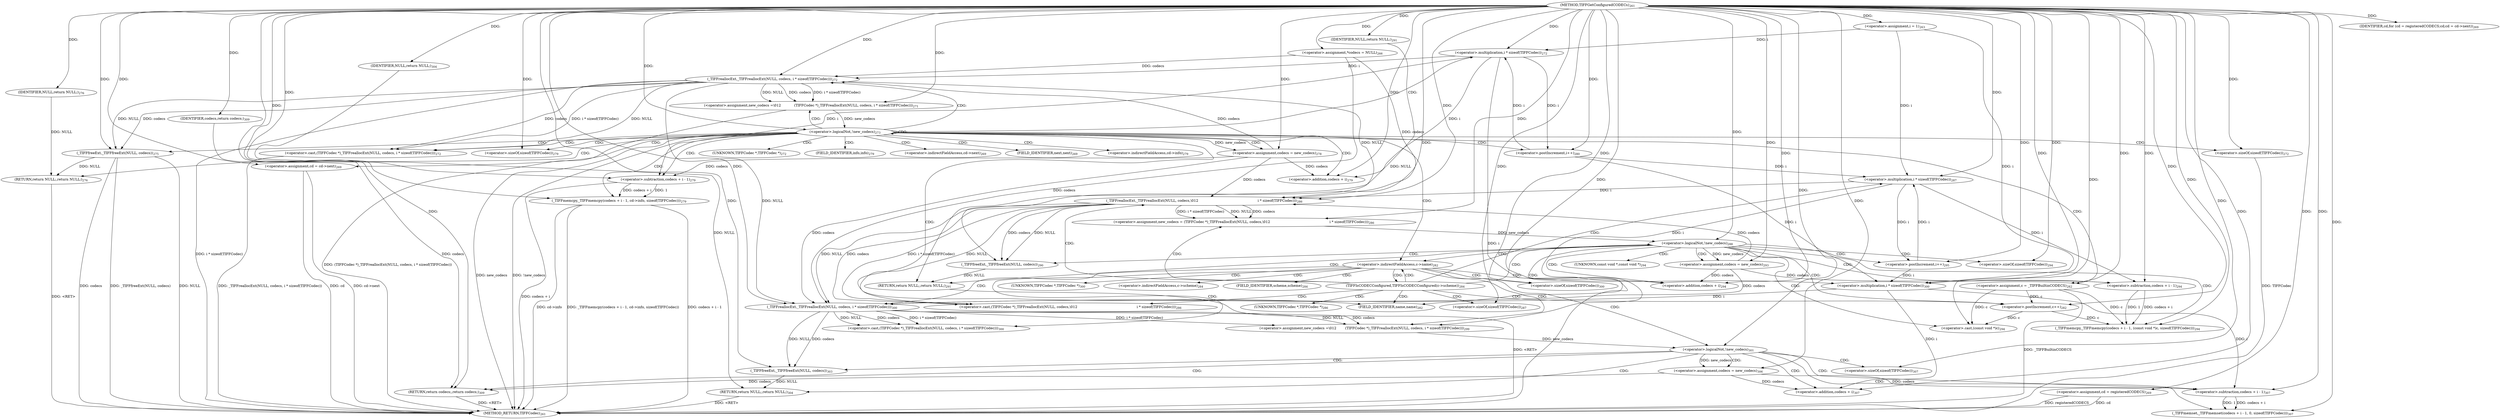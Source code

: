 digraph "TIFFGetConfiguredCODECs" {  
"2289" [label = <(METHOD,TIFFGetConfiguredCODECs)<SUB>261</SUB>> ]
"2437" [label = <(METHOD_RETURN,TIFFCodec)<SUB>261</SUB>> ]
"2292" [label = <(&lt;operator&gt;.assignment,i = 1)<SUB>263</SUB>> ]
"2298" [label = <(&lt;operator&gt;.assignment,*codecs = NULL)<SUB>266</SUB>> ]
"2403" [label = <(&lt;operator&gt;.assignment,new_codecs =\012        (TIFFCodec *)_TIFFreallocExt(NULL, codecs, i * sizeof(TIFFCodec)))<SUB>299</SUB>> ]
"2423" [label = <(&lt;operator&gt;.assignment,codecs = new_codecs)<SUB>306</SUB>> ]
"2426" [label = <(_TIFFmemset,_TIFFmemset(codecs + i - 1, 0, sizeof(TIFFCodec)))<SUB>307</SUB>> ]
"2435" [label = <(RETURN,return codecs;,return codecs;)<SUB>309</SUB>> ]
"2307" [label = <(IDENTIFIER,cd,for (cd = registeredCODECS;cd;cd = cd-&gt;next))<SUB>269</SUB>> ]
"2308" [label = <(&lt;operator&gt;.assignment,cd = cd-&gt;next)<SUB>269</SUB>> ]
"2358" [label = <(&lt;operator&gt;.postIncrement,c++)<SUB>282</SUB>> ]
"2415" [label = <(&lt;operator&gt;.logicalNot,!new_codecs)<SUB>301</SUB>> ]
"2436" [label = <(IDENTIFIER,codecs,return codecs;)<SUB>309</SUB>> ]
"2304" [label = <(&lt;operator&gt;.assignment,cd = registeredCODECS)<SUB>269</SUB>> ]
"2314" [label = <(&lt;operator&gt;.assignment,new_codecs =\012            (TIFFCodec *)_TIFFreallocExt(NULL, codecs, i * sizeof(TIFFCodec)))<SUB>271</SUB>> ]
"2334" [label = <(&lt;operator&gt;.assignment,codecs = new_codecs)<SUB>278</SUB>> ]
"2337" [label = <(_TIFFmemcpy,_TIFFmemcpy(codecs + i - 1, cd-&gt;info, sizeof(TIFFCodec)))<SUB>279</SUB>> ]
"2348" [label = <(&lt;operator&gt;.postIncrement,i++)<SUB>280</SUB>> ]
"2352" [label = <(&lt;operator&gt;.assignment,c = _TIFFBuiltinCODECS)<SUB>282</SUB>> ]
"2405" [label = <(&lt;operator&gt;.cast,(TIFFCodec *)_TIFFreallocExt(NULL, codecs, i * sizeof(TIFFCodec)))<SUB>300</SUB>> ]
"2418" [label = <(_TIFFfreeExt,_TIFFfreeExt(NULL, codecs))<SUB>303</SUB>> ]
"2421" [label = <(RETURN,return NULL;,return NULL;)<SUB>304</SUB>> ]
"2427" [label = <(&lt;operator&gt;.subtraction,codecs + i - 1)<SUB>307</SUB>> ]
"2433" [label = <(&lt;operator&gt;.sizeOf,sizeof(TIFFCodec))<SUB>307</SUB>> ]
"2326" [label = <(&lt;operator&gt;.logicalNot,!new_codecs)<SUB>273</SUB>> ]
"2362" [label = <(TIFFIsCODECConfigured,TIFFIsCODECConfigured(c-&gt;scheme))<SUB>284</SUB>> ]
"2407" [label = <(_TIFFreallocExt,_TIFFreallocExt(NULL, codecs, i * sizeof(TIFFCodec)))<SUB>300</SUB>> ]
"2422" [label = <(IDENTIFIER,NULL,return NULL;)<SUB>304</SUB>> ]
"2428" [label = <(&lt;operator&gt;.addition,codecs + i)<SUB>307</SUB>> ]
"2316" [label = <(&lt;operator&gt;.cast,(TIFFCodec *)_TIFFreallocExt(NULL, codecs, i * sizeof(TIFFCodec)))<SUB>272</SUB>> ]
"2329" [label = <(_TIFFfreeExt,_TIFFfreeExt(NULL, codecs))<SUB>275</SUB>> ]
"2332" [label = <(RETURN,return NULL;,return NULL;)<SUB>276</SUB>> ]
"2338" [label = <(&lt;operator&gt;.subtraction,codecs + i - 1)<SUB>279</SUB>> ]
"2346" [label = <(&lt;operator&gt;.sizeOf,sizeof(TIFFCodec))<SUB>279</SUB>> ]
"2367" [label = <(&lt;operator&gt;.assignment,new_codecs = (TIFFCodec *)_TIFFreallocExt(NULL, codecs,\012                                                      i * sizeof(TIFFCodec)))<SUB>286</SUB>> ]
"2387" [label = <(&lt;operator&gt;.assignment,codecs = new_codecs)<SUB>293</SUB>> ]
"2390" [label = <(_TIFFmemcpy,_TIFFmemcpy(codecs + i - 1, (const void *)c, sizeof(TIFFCodec)))<SUB>294</SUB>> ]
"2401" [label = <(&lt;operator&gt;.postIncrement,i++)<SUB>295</SUB>> ]
"2410" [label = <(&lt;operator&gt;.multiplication,i * sizeof(TIFFCodec))<SUB>300</SUB>> ]
"2318" [label = <(_TIFFreallocExt,_TIFFreallocExt(NULL, codecs, i * sizeof(TIFFCodec)))<SUB>272</SUB>> ]
"2333" [label = <(IDENTIFIER,NULL,return NULL;)<SUB>276</SUB>> ]
"2339" [label = <(&lt;operator&gt;.addition,codecs + i)<SUB>279</SUB>> ]
"2379" [label = <(&lt;operator&gt;.logicalNot,!new_codecs)<SUB>288</SUB>> ]
"2412" [label = <(&lt;operator&gt;.sizeOf,sizeof(TIFFCodec))<SUB>300</SUB>> ]
"2321" [label = <(&lt;operator&gt;.multiplication,i * sizeof(TIFFCodec))<SUB>272</SUB>> ]
"2369" [label = <(&lt;operator&gt;.cast,(TIFFCodec *)_TIFFreallocExt(NULL, codecs,\012                                                      i * sizeof(TIFFCodec)))<SUB>286</SUB>> ]
"2382" [label = <(_TIFFfreeExt,_TIFFfreeExt(NULL, codecs))<SUB>290</SUB>> ]
"2385" [label = <(RETURN,return NULL;,return NULL;)<SUB>291</SUB>> ]
"2391" [label = <(&lt;operator&gt;.subtraction,codecs + i - 1)<SUB>294</SUB>> ]
"2396" [label = <(&lt;operator&gt;.cast,(const void *)c)<SUB>294</SUB>> ]
"2399" [label = <(&lt;operator&gt;.sizeOf,sizeof(TIFFCodec))<SUB>294</SUB>> ]
"2323" [label = <(&lt;operator&gt;.sizeOf,sizeof(TIFFCodec))<SUB>272</SUB>> ]
"2371" [label = <(_TIFFreallocExt,_TIFFreallocExt(NULL, codecs,\012                                                      i * sizeof(TIFFCodec)))<SUB>286</SUB>> ]
"2386" [label = <(IDENTIFIER,NULL,return NULL;)<SUB>291</SUB>> ]
"2392" [label = <(&lt;operator&gt;.addition,codecs + i)<SUB>294</SUB>> ]
"2374" [label = <(&lt;operator&gt;.multiplication,i * sizeof(TIFFCodec))<SUB>287</SUB>> ]
"2376" [label = <(&lt;operator&gt;.sizeOf,sizeof(TIFFCodec))<SUB>287</SUB>> ]
"2355" [label = <(&lt;operator&gt;.indirectFieldAccess,c-&gt;name)<SUB>282</SUB>> ]
"2310" [label = <(&lt;operator&gt;.indirectFieldAccess,cd-&gt;next)<SUB>269</SUB>> ]
"2357" [label = <(FIELD_IDENTIFIER,name,name)<SUB>282</SUB>> ]
"2406" [label = <(UNKNOWN,TIFFCodec *,TIFFCodec *)<SUB>300</SUB>> ]
"2312" [label = <(FIELD_IDENTIFIER,next,next)<SUB>269</SUB>> ]
"2343" [label = <(&lt;operator&gt;.indirectFieldAccess,cd-&gt;info)<SUB>279</SUB>> ]
"2317" [label = <(UNKNOWN,TIFFCodec *,TIFFCodec *)<SUB>272</SUB>> ]
"2345" [label = <(FIELD_IDENTIFIER,info,info)<SUB>279</SUB>> ]
"2363" [label = <(&lt;operator&gt;.indirectFieldAccess,c-&gt;scheme)<SUB>284</SUB>> ]
"2365" [label = <(FIELD_IDENTIFIER,scheme,scheme)<SUB>284</SUB>> ]
"2370" [label = <(UNKNOWN,TIFFCodec *,TIFFCodec *)<SUB>286</SUB>> ]
"2397" [label = <(UNKNOWN,const void *,const void *)<SUB>294</SUB>> ]
  "2421" -> "2437"  [ label = "DDG: &lt;RET&gt;"] 
  "2332" -> "2437"  [ label = "DDG: &lt;RET&gt;"] 
  "2435" -> "2437"  [ label = "DDG: &lt;RET&gt;"] 
  "2385" -> "2437"  [ label = "DDG: &lt;RET&gt;"] 
  "2304" -> "2437"  [ label = "DDG: cd"] 
  "2321" -> "2437"  [ label = "DDG: i"] 
  "2323" -> "2437"  [ label = "DDG: TIFFCodec"] 
  "2318" -> "2437"  [ label = "DDG: i * sizeof(TIFFCodec)"] 
  "2316" -> "2437"  [ label = "DDG: _TIFFreallocExt(NULL, codecs, i * sizeof(TIFFCodec))"] 
  "2314" -> "2437"  [ label = "DDG: (TIFFCodec *)_TIFFreallocExt(NULL, codecs, i * sizeof(TIFFCodec))"] 
  "2326" -> "2437"  [ label = "DDG: new_codecs"] 
  "2326" -> "2437"  [ label = "DDG: !new_codecs"] 
  "2338" -> "2437"  [ label = "DDG: codecs + i"] 
  "2337" -> "2437"  [ label = "DDG: codecs + i - 1"] 
  "2337" -> "2437"  [ label = "DDG: cd-&gt;info"] 
  "2337" -> "2437"  [ label = "DDG: _TIFFmemcpy(codecs + i - 1, cd-&gt;info, sizeof(TIFFCodec))"] 
  "2308" -> "2437"  [ label = "DDG: cd"] 
  "2308" -> "2437"  [ label = "DDG: cd-&gt;next"] 
  "2329" -> "2437"  [ label = "DDG: NULL"] 
  "2329" -> "2437"  [ label = "DDG: codecs"] 
  "2329" -> "2437"  [ label = "DDG: _TIFFfreeExt(NULL, codecs)"] 
  "2304" -> "2437"  [ label = "DDG: registeredCODECS"] 
  "2352" -> "2437"  [ label = "DDG: _TIFFBuiltinCODECS"] 
  "2289" -> "2292"  [ label = "DDG: "] 
  "2289" -> "2298"  [ label = "DDG: "] 
  "2407" -> "2403"  [ label = "DDG: NULL"] 
  "2407" -> "2403"  [ label = "DDG: codecs"] 
  "2407" -> "2403"  [ label = "DDG: i * sizeof(TIFFCodec)"] 
  "2415" -> "2423"  [ label = "DDG: new_codecs"] 
  "2289" -> "2423"  [ label = "DDG: "] 
  "2436" -> "2435"  [ label = "DDG: codecs"] 
  "2423" -> "2435"  [ label = "DDG: codecs"] 
  "2289" -> "2435"  [ label = "DDG: "] 
  "2289" -> "2307"  [ label = "DDG: "] 
  "2289" -> "2403"  [ label = "DDG: "] 
  "2427" -> "2426"  [ label = "DDG: codecs + i"] 
  "2427" -> "2426"  [ label = "DDG: 1"] 
  "2289" -> "2426"  [ label = "DDG: "] 
  "2289" -> "2436"  [ label = "DDG: "] 
  "2289" -> "2304"  [ label = "DDG: "] 
  "2289" -> "2308"  [ label = "DDG: "] 
  "2318" -> "2314"  [ label = "DDG: NULL"] 
  "2318" -> "2314"  [ label = "DDG: codecs"] 
  "2318" -> "2314"  [ label = "DDG: i * sizeof(TIFFCodec)"] 
  "2326" -> "2334"  [ label = "DDG: new_codecs"] 
  "2289" -> "2334"  [ label = "DDG: "] 
  "2289" -> "2352"  [ label = "DDG: "] 
  "2352" -> "2358"  [ label = "DDG: c"] 
  "2289" -> "2358"  [ label = "DDG: "] 
  "2407" -> "2405"  [ label = "DDG: NULL"] 
  "2407" -> "2405"  [ label = "DDG: codecs"] 
  "2407" -> "2405"  [ label = "DDG: i * sizeof(TIFFCodec)"] 
  "2403" -> "2415"  [ label = "DDG: new_codecs"] 
  "2289" -> "2415"  [ label = "DDG: "] 
  "2422" -> "2421"  [ label = "DDG: NULL"] 
  "2418" -> "2421"  [ label = "DDG: NULL"] 
  "2423" -> "2427"  [ label = "DDG: codecs"] 
  "2289" -> "2427"  [ label = "DDG: "] 
  "2410" -> "2427"  [ label = "DDG: i"] 
  "2289" -> "2433"  [ label = "DDG: "] 
  "2289" -> "2314"  [ label = "DDG: "] 
  "2338" -> "2337"  [ label = "DDG: codecs + i"] 
  "2338" -> "2337"  [ label = "DDG: 1"] 
  "2289" -> "2337"  [ label = "DDG: "] 
  "2289" -> "2348"  [ label = "DDG: "] 
  "2321" -> "2348"  [ label = "DDG: i"] 
  "2371" -> "2407"  [ label = "DDG: NULL"] 
  "2318" -> "2407"  [ label = "DDG: NULL"] 
  "2289" -> "2407"  [ label = "DDG: "] 
  "2298" -> "2407"  [ label = "DDG: codecs"] 
  "2387" -> "2407"  [ label = "DDG: codecs"] 
  "2334" -> "2407"  [ label = "DDG: codecs"] 
  "2410" -> "2407"  [ label = "DDG: i"] 
  "2407" -> "2418"  [ label = "DDG: NULL"] 
  "2289" -> "2418"  [ label = "DDG: "] 
  "2407" -> "2418"  [ label = "DDG: codecs"] 
  "2289" -> "2422"  [ label = "DDG: "] 
  "2423" -> "2428"  [ label = "DDG: codecs"] 
  "2289" -> "2428"  [ label = "DDG: "] 
  "2410" -> "2428"  [ label = "DDG: i"] 
  "2318" -> "2316"  [ label = "DDG: NULL"] 
  "2318" -> "2316"  [ label = "DDG: codecs"] 
  "2318" -> "2316"  [ label = "DDG: i * sizeof(TIFFCodec)"] 
  "2314" -> "2326"  [ label = "DDG: new_codecs"] 
  "2289" -> "2326"  [ label = "DDG: "] 
  "2333" -> "2332"  [ label = "DDG: NULL"] 
  "2329" -> "2332"  [ label = "DDG: NULL"] 
  "2334" -> "2338"  [ label = "DDG: codecs"] 
  "2289" -> "2338"  [ label = "DDG: "] 
  "2321" -> "2338"  [ label = "DDG: i"] 
  "2289" -> "2346"  [ label = "DDG: "] 
  "2371" -> "2367"  [ label = "DDG: NULL"] 
  "2371" -> "2367"  [ label = "DDG: codecs"] 
  "2371" -> "2367"  [ label = "DDG: i * sizeof(TIFFCodec)"] 
  "2379" -> "2387"  [ label = "DDG: new_codecs"] 
  "2289" -> "2387"  [ label = "DDG: "] 
  "2292" -> "2410"  [ label = "DDG: i"] 
  "2401" -> "2410"  [ label = "DDG: i"] 
  "2348" -> "2410"  [ label = "DDG: i"] 
  "2289" -> "2410"  [ label = "DDG: "] 
  "2289" -> "2318"  [ label = "DDG: "] 
  "2298" -> "2318"  [ label = "DDG: codecs"] 
  "2334" -> "2318"  [ label = "DDG: codecs"] 
  "2321" -> "2318"  [ label = "DDG: i"] 
  "2318" -> "2329"  [ label = "DDG: NULL"] 
  "2289" -> "2329"  [ label = "DDG: "] 
  "2318" -> "2329"  [ label = "DDG: codecs"] 
  "2289" -> "2333"  [ label = "DDG: "] 
  "2334" -> "2339"  [ label = "DDG: codecs"] 
  "2289" -> "2339"  [ label = "DDG: "] 
  "2321" -> "2339"  [ label = "DDG: i"] 
  "2289" -> "2367"  [ label = "DDG: "] 
  "2391" -> "2390"  [ label = "DDG: codecs + i"] 
  "2391" -> "2390"  [ label = "DDG: 1"] 
  "2352" -> "2390"  [ label = "DDG: c"] 
  "2358" -> "2390"  [ label = "DDG: c"] 
  "2289" -> "2390"  [ label = "DDG: "] 
  "2289" -> "2401"  [ label = "DDG: "] 
  "2374" -> "2401"  [ label = "DDG: i"] 
  "2289" -> "2412"  [ label = "DDG: "] 
  "2292" -> "2321"  [ label = "DDG: i"] 
  "2348" -> "2321"  [ label = "DDG: i"] 
  "2289" -> "2321"  [ label = "DDG: "] 
  "2371" -> "2369"  [ label = "DDG: NULL"] 
  "2371" -> "2369"  [ label = "DDG: codecs"] 
  "2371" -> "2369"  [ label = "DDG: i * sizeof(TIFFCodec)"] 
  "2367" -> "2379"  [ label = "DDG: new_codecs"] 
  "2289" -> "2379"  [ label = "DDG: "] 
  "2386" -> "2385"  [ label = "DDG: NULL"] 
  "2382" -> "2385"  [ label = "DDG: NULL"] 
  "2387" -> "2391"  [ label = "DDG: codecs"] 
  "2289" -> "2391"  [ label = "DDG: "] 
  "2374" -> "2391"  [ label = "DDG: i"] 
  "2352" -> "2396"  [ label = "DDG: c"] 
  "2358" -> "2396"  [ label = "DDG: c"] 
  "2289" -> "2396"  [ label = "DDG: "] 
  "2289" -> "2399"  [ label = "DDG: "] 
  "2289" -> "2323"  [ label = "DDG: "] 
  "2318" -> "2371"  [ label = "DDG: NULL"] 
  "2289" -> "2371"  [ label = "DDG: "] 
  "2298" -> "2371"  [ label = "DDG: codecs"] 
  "2387" -> "2371"  [ label = "DDG: codecs"] 
  "2334" -> "2371"  [ label = "DDG: codecs"] 
  "2374" -> "2371"  [ label = "DDG: i"] 
  "2371" -> "2382"  [ label = "DDG: NULL"] 
  "2289" -> "2382"  [ label = "DDG: "] 
  "2371" -> "2382"  [ label = "DDG: codecs"] 
  "2289" -> "2386"  [ label = "DDG: "] 
  "2387" -> "2392"  [ label = "DDG: codecs"] 
  "2289" -> "2392"  [ label = "DDG: "] 
  "2374" -> "2392"  [ label = "DDG: i"] 
  "2292" -> "2374"  [ label = "DDG: i"] 
  "2401" -> "2374"  [ label = "DDG: i"] 
  "2348" -> "2374"  [ label = "DDG: i"] 
  "2289" -> "2374"  [ label = "DDG: "] 
  "2289" -> "2376"  [ label = "DDG: "] 
  "2355" -> "2403"  [ label = "CDG: "] 
  "2355" -> "2410"  [ label = "CDG: "] 
  "2355" -> "2412"  [ label = "CDG: "] 
  "2355" -> "2405"  [ label = "CDG: "] 
  "2355" -> "2363"  [ label = "CDG: "] 
  "2355" -> "2365"  [ label = "CDG: "] 
  "2355" -> "2407"  [ label = "CDG: "] 
  "2355" -> "2415"  [ label = "CDG: "] 
  "2355" -> "2362"  [ label = "CDG: "] 
  "2355" -> "2406"  [ label = "CDG: "] 
  "2415" -> "2423"  [ label = "CDG: "] 
  "2415" -> "2421"  [ label = "CDG: "] 
  "2415" -> "2418"  [ label = "CDG: "] 
  "2415" -> "2428"  [ label = "CDG: "] 
  "2415" -> "2435"  [ label = "CDG: "] 
  "2415" -> "2433"  [ label = "CDG: "] 
  "2415" -> "2427"  [ label = "CDG: "] 
  "2415" -> "2426"  [ label = "CDG: "] 
  "2326" -> "2310"  [ label = "CDG: "] 
  "2326" -> "2348"  [ label = "CDG: "] 
  "2326" -> "2308"  [ label = "CDG: "] 
  "2326" -> "2329"  [ label = "CDG: "] 
  "2326" -> "2345"  [ label = "CDG: "] 
  "2326" -> "2337"  [ label = "CDG: "] 
  "2326" -> "2343"  [ label = "CDG: "] 
  "2326" -> "2334"  [ label = "CDG: "] 
  "2326" -> "2339"  [ label = "CDG: "] 
  "2326" -> "2338"  [ label = "CDG: "] 
  "2326" -> "2346"  [ label = "CDG: "] 
  "2326" -> "2312"  [ label = "CDG: "] 
  "2326" -> "2332"  [ label = "CDG: "] 
  "2326" -> "2314"  [ label = "CDG: "] 
  "2326" -> "2352"  [ label = "CDG: "] 
  "2326" -> "2316"  [ label = "CDG: "] 
  "2326" -> "2318"  [ label = "CDG: "] 
  "2326" -> "2321"  [ label = "CDG: "] 
  "2326" -> "2357"  [ label = "CDG: "] 
  "2326" -> "2326"  [ label = "CDG: "] 
  "2326" -> "2317"  [ label = "CDG: "] 
  "2326" -> "2355"  [ label = "CDG: "] 
  "2326" -> "2323"  [ label = "CDG: "] 
  "2362" -> "2369"  [ label = "CDG: "] 
  "2362" -> "2374"  [ label = "CDG: "] 
  "2362" -> "2371"  [ label = "CDG: "] 
  "2362" -> "2379"  [ label = "CDG: "] 
  "2362" -> "2357"  [ label = "CDG: "] 
  "2362" -> "2376"  [ label = "CDG: "] 
  "2362" -> "2355"  [ label = "CDG: "] 
  "2362" -> "2370"  [ label = "CDG: "] 
  "2362" -> "2367"  [ label = "CDG: "] 
  "2362" -> "2358"  [ label = "CDG: "] 
  "2379" -> "2385"  [ label = "CDG: "] 
  "2379" -> "2391"  [ label = "CDG: "] 
  "2379" -> "2397"  [ label = "CDG: "] 
  "2379" -> "2387"  [ label = "CDG: "] 
  "2379" -> "2382"  [ label = "CDG: "] 
  "2379" -> "2390"  [ label = "CDG: "] 
  "2379" -> "2396"  [ label = "CDG: "] 
  "2379" -> "2399"  [ label = "CDG: "] 
  "2379" -> "2357"  [ label = "CDG: "] 
  "2379" -> "2355"  [ label = "CDG: "] 
  "2379" -> "2401"  [ label = "CDG: "] 
  "2379" -> "2358"  [ label = "CDG: "] 
  "2379" -> "2392"  [ label = "CDG: "] 
}
